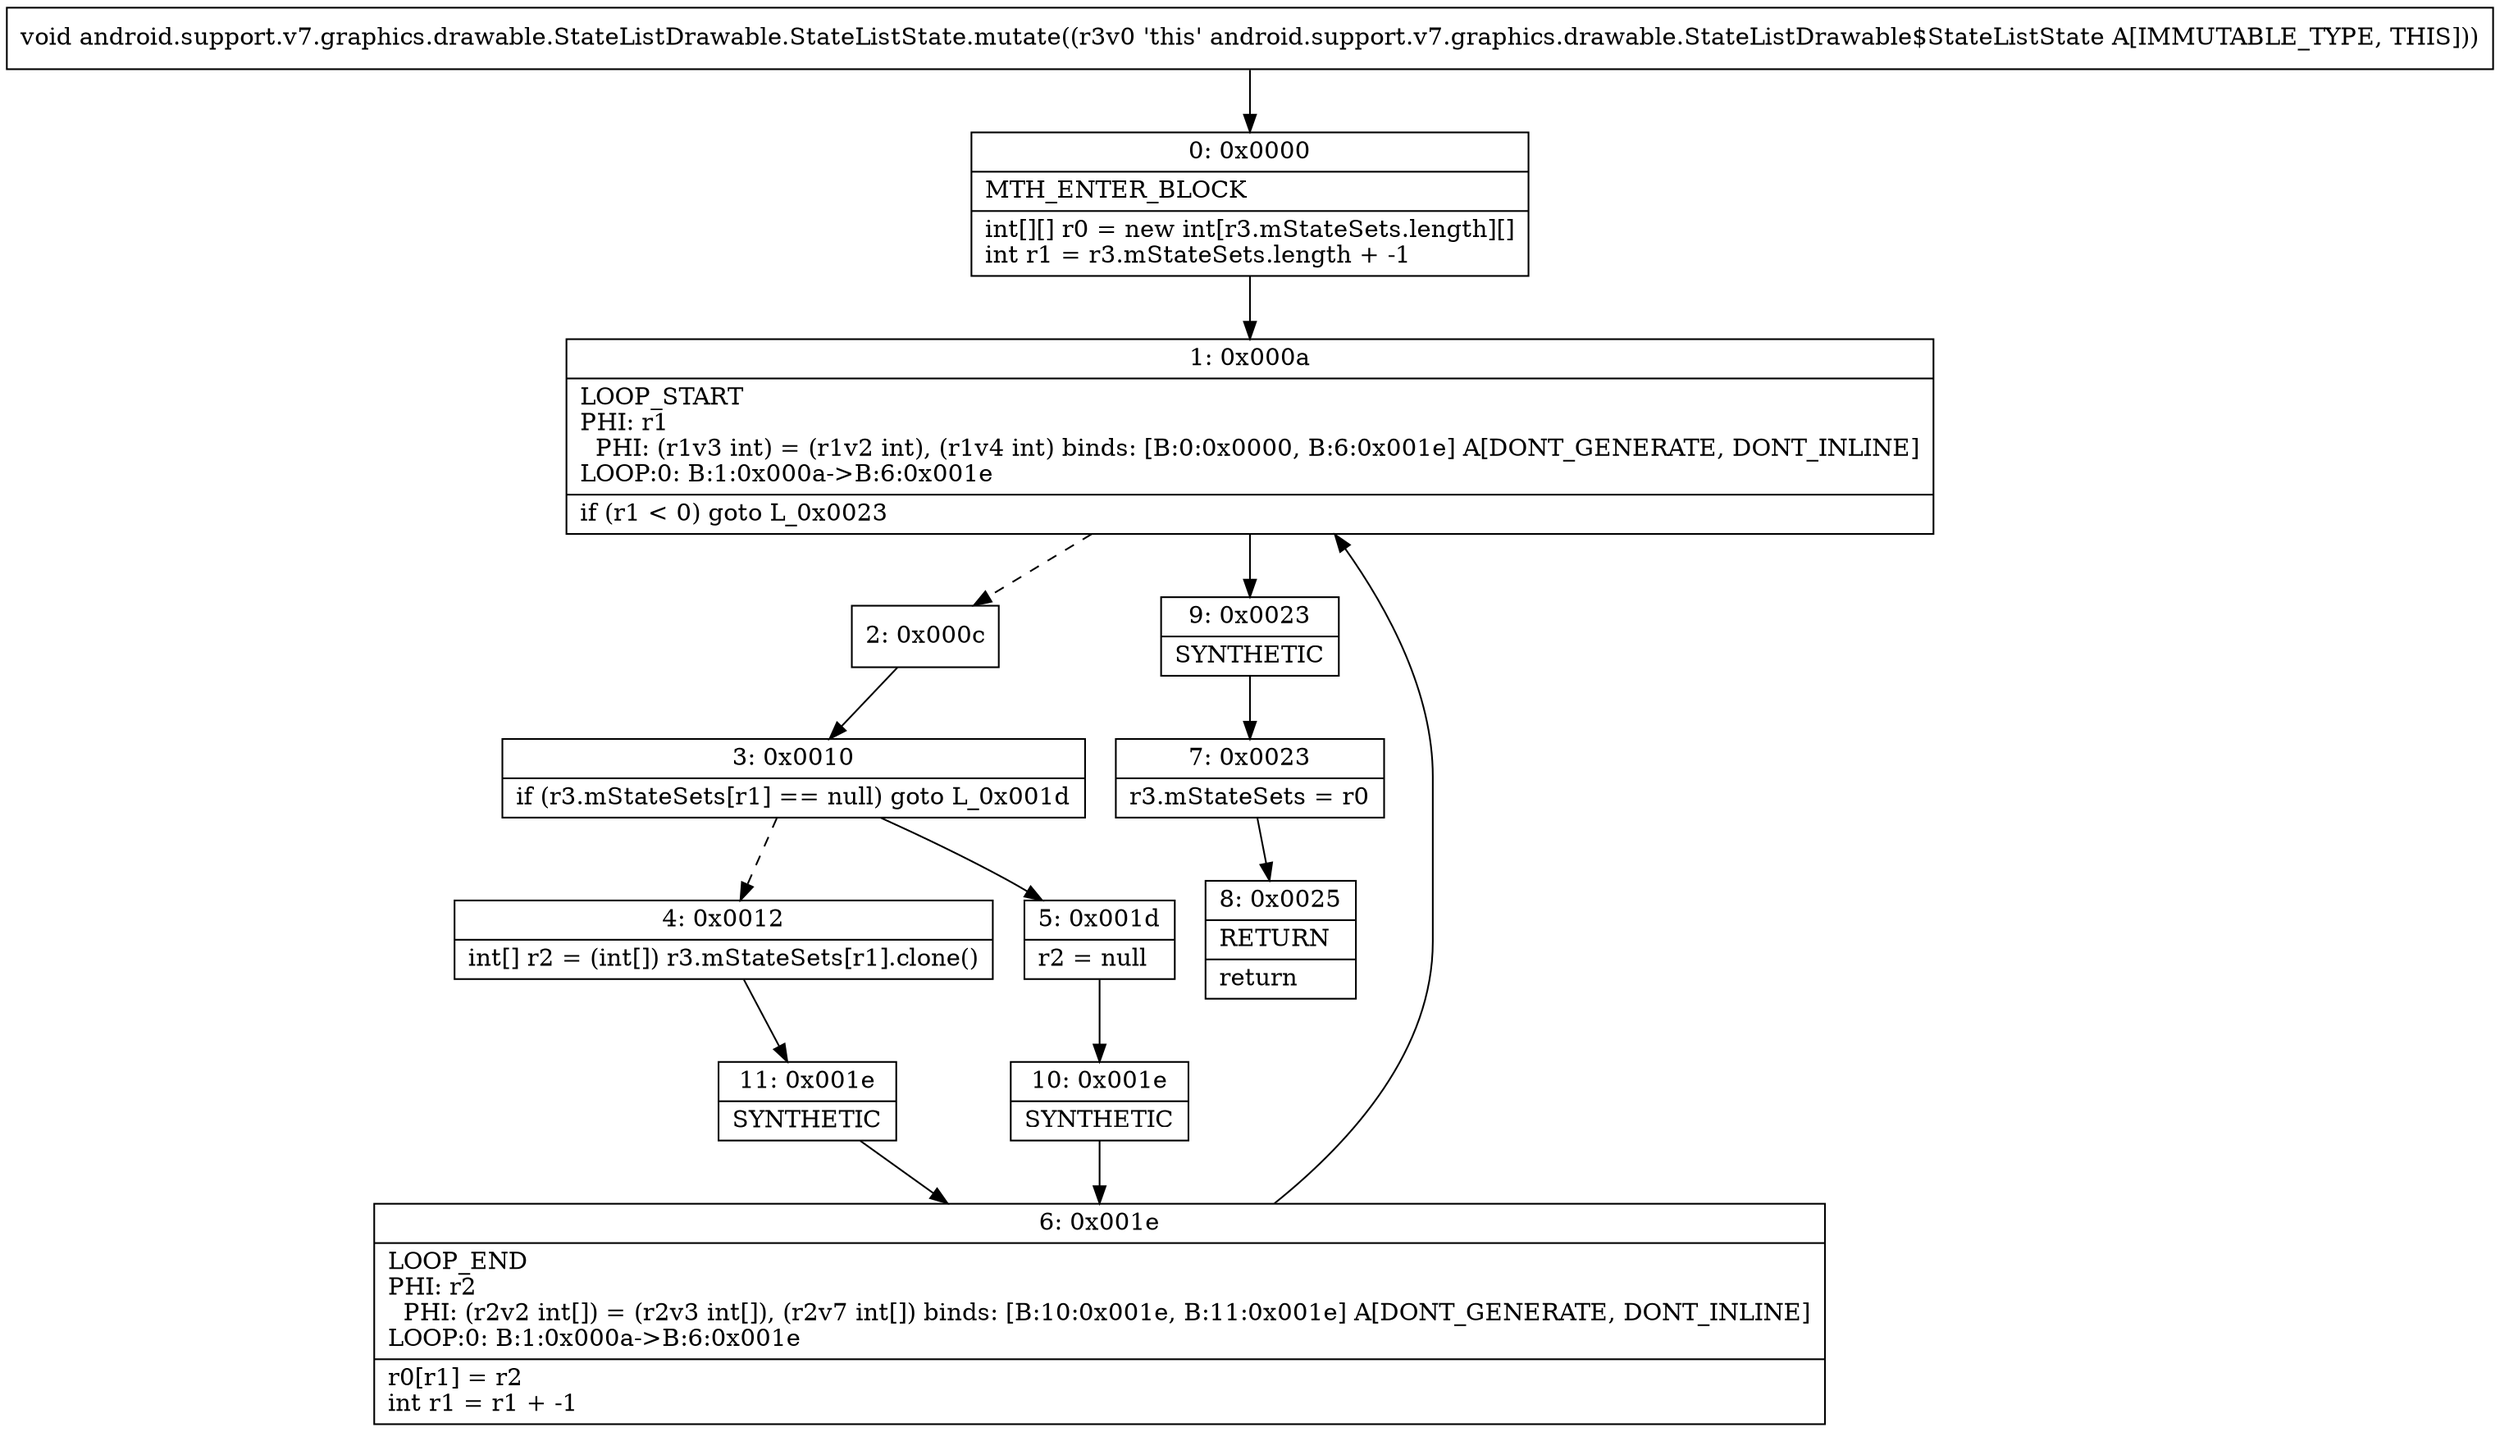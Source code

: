 digraph "CFG forandroid.support.v7.graphics.drawable.StateListDrawable.StateListState.mutate()V" {
Node_0 [shape=record,label="{0\:\ 0x0000|MTH_ENTER_BLOCK\l|int[][] r0 = new int[r3.mStateSets.length][]\lint r1 = r3.mStateSets.length + \-1\l}"];
Node_1 [shape=record,label="{1\:\ 0x000a|LOOP_START\lPHI: r1 \l  PHI: (r1v3 int) = (r1v2 int), (r1v4 int) binds: [B:0:0x0000, B:6:0x001e] A[DONT_GENERATE, DONT_INLINE]\lLOOP:0: B:1:0x000a\-\>B:6:0x001e\l|if (r1 \< 0) goto L_0x0023\l}"];
Node_2 [shape=record,label="{2\:\ 0x000c}"];
Node_3 [shape=record,label="{3\:\ 0x0010|if (r3.mStateSets[r1] == null) goto L_0x001d\l}"];
Node_4 [shape=record,label="{4\:\ 0x0012|int[] r2 = (int[]) r3.mStateSets[r1].clone()\l}"];
Node_5 [shape=record,label="{5\:\ 0x001d|r2 = null\l}"];
Node_6 [shape=record,label="{6\:\ 0x001e|LOOP_END\lPHI: r2 \l  PHI: (r2v2 int[]) = (r2v3 int[]), (r2v7 int[]) binds: [B:10:0x001e, B:11:0x001e] A[DONT_GENERATE, DONT_INLINE]\lLOOP:0: B:1:0x000a\-\>B:6:0x001e\l|r0[r1] = r2\lint r1 = r1 + \-1\l}"];
Node_7 [shape=record,label="{7\:\ 0x0023|r3.mStateSets = r0\l}"];
Node_8 [shape=record,label="{8\:\ 0x0025|RETURN\l|return\l}"];
Node_9 [shape=record,label="{9\:\ 0x0023|SYNTHETIC\l}"];
Node_10 [shape=record,label="{10\:\ 0x001e|SYNTHETIC\l}"];
Node_11 [shape=record,label="{11\:\ 0x001e|SYNTHETIC\l}"];
MethodNode[shape=record,label="{void android.support.v7.graphics.drawable.StateListDrawable.StateListState.mutate((r3v0 'this' android.support.v7.graphics.drawable.StateListDrawable$StateListState A[IMMUTABLE_TYPE, THIS])) }"];
MethodNode -> Node_0;
Node_0 -> Node_1;
Node_1 -> Node_2[style=dashed];
Node_1 -> Node_9;
Node_2 -> Node_3;
Node_3 -> Node_4[style=dashed];
Node_3 -> Node_5;
Node_4 -> Node_11;
Node_5 -> Node_10;
Node_6 -> Node_1;
Node_7 -> Node_8;
Node_9 -> Node_7;
Node_10 -> Node_6;
Node_11 -> Node_6;
}

